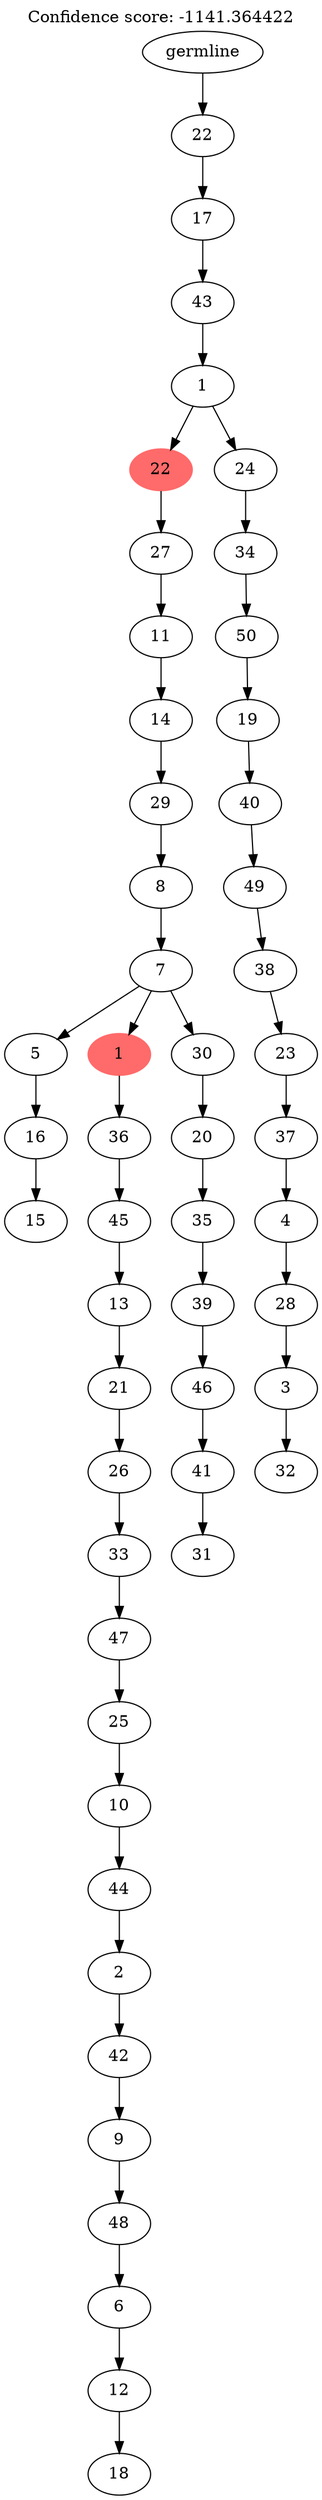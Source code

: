 digraph g {
	"51" -> "52";
	"52" [label="15"];
	"50" -> "51";
	"51" [label="16"];
	"48" -> "49";
	"49" [label="18"];
	"47" -> "48";
	"48" [label="12"];
	"46" -> "47";
	"47" [label="6"];
	"45" -> "46";
	"46" [label="48"];
	"44" -> "45";
	"45" [label="9"];
	"43" -> "44";
	"44" [label="42"];
	"42" -> "43";
	"43" [label="2"];
	"41" -> "42";
	"42" [label="44"];
	"40" -> "41";
	"41" [label="10"];
	"39" -> "40";
	"40" [label="25"];
	"38" -> "39";
	"39" [label="47"];
	"37" -> "38";
	"38" [label="33"];
	"36" -> "37";
	"37" [label="26"];
	"35" -> "36";
	"36" [label="21"];
	"34" -> "35";
	"35" [label="13"];
	"33" -> "34";
	"34" [label="45"];
	"32" -> "33";
	"33" [label="36"];
	"30" -> "31";
	"31" [label="31"];
	"29" -> "30";
	"30" [label="41"];
	"28" -> "29";
	"29" [label="46"];
	"27" -> "28";
	"28" [label="39"];
	"26" -> "27";
	"27" [label="35"];
	"25" -> "26";
	"26" [label="20"];
	"24" -> "25";
	"25" [label="30"];
	"24" -> "32";
	"32" [color=indianred1, style=filled, label="1"];
	"24" -> "50";
	"50" [label="5"];
	"23" -> "24";
	"24" [label="7"];
	"22" -> "23";
	"23" [label="8"];
	"21" -> "22";
	"22" [label="29"];
	"20" -> "21";
	"21" [label="14"];
	"19" -> "20";
	"20" [label="11"];
	"18" -> "19";
	"19" [label="27"];
	"16" -> "17";
	"17" [label="32"];
	"15" -> "16";
	"16" [label="3"];
	"14" -> "15";
	"15" [label="28"];
	"13" -> "14";
	"14" [label="4"];
	"12" -> "13";
	"13" [label="37"];
	"11" -> "12";
	"12" [label="23"];
	"10" -> "11";
	"11" [label="38"];
	"9" -> "10";
	"10" [label="49"];
	"8" -> "9";
	"9" [label="40"];
	"7" -> "8";
	"8" [label="19"];
	"6" -> "7";
	"7" [label="50"];
	"5" -> "6";
	"6" [label="34"];
	"4" -> "5";
	"5" [label="24"];
	"4" -> "18";
	"18" [color=indianred1, style=filled, label="22"];
	"3" -> "4";
	"4" [label="1"];
	"2" -> "3";
	"3" [label="43"];
	"1" -> "2";
	"2" [label="17"];
	"0" -> "1";
	"1" [label="22"];
	"0" [label="germline"];
	labelloc="t";
	label="Confidence score: -1141.364422";
}
